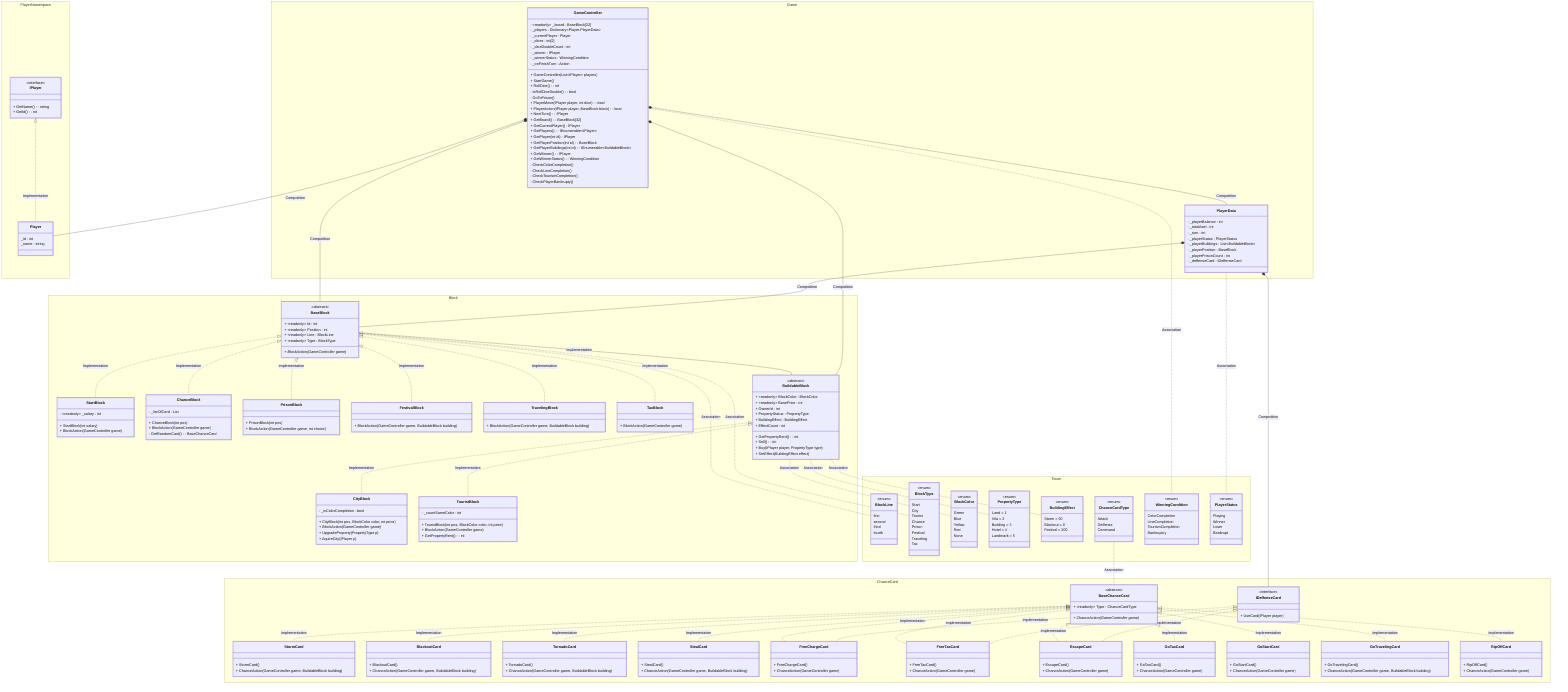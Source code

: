 classDiagram

BaseBlock <|.. StartBlock : Implementation
BaseBlock <|.. ChanceBlock : Implementation
BaseBlock <|.. PrisonBlock : Implementation
BaseBlock <|.. FestivalBlock : Implementation
BaseBlock <|.. TravelingBlock : Implementation
BaseBlock <|.. TaxBlock : Implementation
BaseBlock <|-- BuildableBlock : Implementation
BaseBlock .. BlockLine : Association
BaseBlock .. BlockType : Association

BuildableBlock .. BlockColor : Association
BuildableBlock .. PropertyType : Association
BuildableBlock .. BuildingEffect : Association

BuildableBlock <|.. CityBlock : Implementation
BuildableBlock <|.. TouristBlock : Implementation

namespace Block {
    class BaseBlock{
        <<abstract>>
        + ~readonly~ Id : int
        + ~readonly~ Position : int
        + ~readonly~ Line : BlockLine
        + ~readonly~ Type : BlockType

        + BlockAction(GameController game)*
    }

    class BuildableBlock{
        <<abstract>>
        + ~readonly~ BlockColor : BlockColor
        + ~readonly~ BasePrice : int
        + OwnerId : int
        + PropertyStatus : PropertyType 
        + BuildingEffect : BuildingEffect
        + EffectCount : int


        + GetPropertyRent() : int
        + Sell() : int
        + Buy(IPlayer player, PropertyType type)
        + SetEffect(BuildingEffect effect)
    }


    class CityBlock{
        - _isColorCompletion : bool
        
        + CityBlock(int pos, BlockColor color, int price)
        + BlockAction(GameController game)
        + UpgradeProperty(PropertyType p)
        + AquireCity(IPlayer p)
    }   
    
    class TouristBlock{
        - _countSameColor : int

        + TouristBlock(int pos, BlockColor color, int price)
        + BlockAction(GameController game)
        + GetPropertyRent() : int
    }

    class StartBlock{
        - ~readonly~ _salary : int

        + StartBlock(int salary)
        + BlockAction(GameController game)
    }

    class ChanceBlock{
        - _listOfCard : List<BaseChanceCard>

        + ChanceBlock(int pos)
        + BlockAction(GameController game)
        - GetRandomCard() : BaseChanceCard
    } 

    class PrisonBlock{
        + PrisonBlock(int pos)
        %% choice method : get double dice or pay fee
        + BlockAction(GameController game, int choice)
    }

    class FestivalBlock{
        + BlockAction(GameController game, BuildableBlock building)
    }

    class TravelingBlock{
        + BlockAction(GameController game, BuildableBlock building)
    }

    class TaxBlock{
        + BlockAction(GameController game)
    }
     
}

BaseChanceCard <|.. StormCard : Implementation
BaseChanceCard <|.. BlackoutCard : Implementation
BaseChanceCard <|.. TornadoCard : Implementation
BaseChanceCard <|.. StealCard : Implementation
BaseChanceCard <|.. FreeChargeCard : Implementation
BaseChanceCard <|.. FreeTaxCard : Implementation
BaseChanceCard <|.. EscapeCard : Implementation
BaseChanceCard <|.. GoTaxCard : Implementation
BaseChanceCard <|.. GoStartCard : Implementation
BaseChanceCard <|.. GoTravelingCard : Implementation
BaseChanceCard <|.. RipOffCard : Implementation

IDeffenseCard <|.. FreeChargeCard : Implementation
IDeffenseCard <|.. FreeTaxCard : Implementation
IDeffenseCard <|.. EscapeCard : Implementation
ChanceCardType .. BaseChanceCard : Association
namespace ChanceCard{
    class BaseChanceCard{
        <<abstract>>
        + ~readonly~ Type : ChanceCardType

        + ChanceAction(GameController game)*
    }
    class IDeffenseCard{
        <<interface>>

        + UseCard(IPlayer player)
    }

    %% Attack Card
    class StormCard{
        + StormCard() 
        + ChanceAction(GameController game, BuildableBlock building)
    }
    class BlackoutCard{
        + BlackoutCard()
        + ChanceAction(GameController game, BuildableBlock building)
    }
    class TornadoCard{
        + TornadoCard()
        + ChanceAction(GameController game, BuildableBlock building)
    }
    class StealCard{
        + StealCard()
        + ChanceAction(GameController game, BuildableBlock building)
    }
    
    %% Deffense Card
    class FreeChargeCard{
        + FreeChargeCard()
        + ChanceAction(GameController game)
    }
    class FreeTaxCard{
        + FreeTaxCard()
        + ChanceAction(GameController game)
    }
    class EscapeCard{
        + EscapeCard()
        + ChanceAction(GameController game)
    }

    %% Command Card
    class GoTaxCard{
        + GoTaxCard()
        + ChanceAction(GameController game)
    }
    class GoStartCard{
        + GoStartCard()
        + ChanceAction(GameController game)
    }
    class GoTravelingCard{
        + GoTravelingCard()
        + ChanceAction(GameController game, BuildableBlock building)
    }
    class RipOffCard{
        + RipOffCard()
        + ChanceAction(GameController game)
    }


}

IPlayer <|.. Player : Implementation
namespace PlayerNamespace{
    class IPlayer{
    <<interface>>
        + GetName() : string
        + GetId() : int
    }
    class Player {
        _id : int
        _name : string
    }
}

GameController *-- Player : Compotition
GameController *-- PlayerData : Compotition
GameController *-- BaseBlock : Compotition
GameController *-- BuildableBlock : Compotition
GameController .. WinningCondition : Association

PlayerData *-- BaseBlock : Compotition
PlayerData *-- IDeffenseCard : Compotition
PlayerData .. PlayerStatus : Association
namespace Game{
    class GameController{
        - ~readonly~ _board : BaseBlock[32]
        - _players : Dictionary~Player.PlayerData~
        - _currentPlayer : Player
        - _dices : int[2]
        - _diceDoubleCount : int
        - _winner : IPlayer
        - _winnerStatus : WinningCondition
        - _onFinishTurn : Action

        + GameController(List~IPlayer~ players)
        + StartGame()
        + RollDice() : int
        - IsRollDiceDouble() : bool
        - GoToPrison()
        + PlayerMove(IPlayer player, int dice) : bool
        + PlayerAction(IPlayer player, BaseBlock block) : bool
        + NextTurn() : IPlayer
        + GetBoard() : BaseBlock[32]
        + GetCurrentPlayer() IPlayer
        + GetPlayers() : IEnumerable~IPlayer~
        + GetPlayer(int id) IPlayer
        + GetPlayerPosition(int id) : BaseBlock
        + GetPlayerBuildings(int id) : IEnumerable~BuildableBlock~
        + GetWinner() : IPlayer
        + GetWinnerStatus() : WinningCondition
        - CheckColorCompletion()
        - CheckLineCompletion()
        - CheckTourismCompletion()
        - CheckPlayerBankrupty()
    }

    class PlayerData{
        - _playerBalance : int
        - _totalAset : int
        - _turn : int
        - _playerStatus : PlayerStatus
        - _playerBuildings : List~BuildableBlock~ 
        - _playerPosition : BaseBlock
        - _playerPrisonCount : int
        - _deffenseCard : IDeffenseCard
    }
}

namespace Enum {
class BlockColor{
        <<enum>>
        Green
        Blue
        Yellow
        Red
        None
    }

    class BlockType{
        <<enum>>
        Start
        City
        Tourist
        Chance
        Prison
        Festival
        Traveling
        Tax
    }

    class BlockLine{
        <<enum>>
        first
        second
        third
        fourth
    }
    
    class BuildingEffect{
        <<enum>>
        Storm = 50
        Blackout = 0
        Festival = 200
    }

    class PropertyType{
        <<enum>>
        Land = 1
        Vila = 2
        Building = 3
        Hotel = 4
        Landmark = 5
    }

    class ChanceCardType{
        <<enum>>
        Attack
        Deffense
        Command
    }

    class PlayerStatus{
        <<enum>>
        Playing
        Winner
        Loser
        Bankrupt
    }

    class WinningCondition{
        <<enum>>
        ColorCompletion
        LineCompletion
        TourismCompletion
        Bankruptcy
    }
}